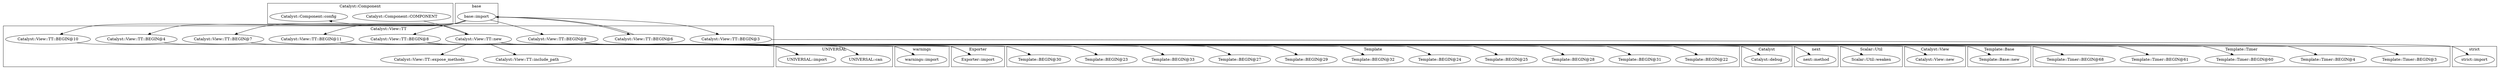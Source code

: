 digraph {
graph [overlap=false]
subgraph cluster_Catalyst {
	label="Catalyst";
	"Catalyst::debug";
}
subgraph cluster_Catalyst_Component {
	label="Catalyst::Component";
	"Catalyst::Component::COMPONENT";
	"Catalyst::Component::config";
}
subgraph cluster_next {
	label="next";
	"next::method";
}
subgraph cluster_Scalar_Util {
	label="Scalar::Util";
	"Scalar::Util::weaken";
}
subgraph cluster_UNIVERSAL {
	label="UNIVERSAL";
	"UNIVERSAL::import";
	"UNIVERSAL::can";
}
subgraph cluster_warnings {
	label="warnings";
	"warnings::import";
}
subgraph cluster_Catalyst_View_TT {
	label="Catalyst::View::TT";
	"Catalyst::View::TT::BEGIN@10";
	"Catalyst::View::TT::BEGIN@4";
	"Catalyst::View::TT::BEGIN@11";
	"Catalyst::View::TT::BEGIN@8";
	"Catalyst::View::TT::new";
	"Catalyst::View::TT::BEGIN@6";
	"Catalyst::View::TT::expose_methods";
	"Catalyst::View::TT::BEGIN@9";
	"Catalyst::View::TT::BEGIN@7";
	"Catalyst::View::TT::BEGIN@3";
	"Catalyst::View::TT::include_path";
}
subgraph cluster_base {
	label="base";
	"base::import";
}
subgraph cluster_Exporter {
	label="Exporter";
	"Exporter::import";
}
subgraph cluster_Catalyst_View {
	label="Catalyst::View";
	"Catalyst::View::new";
}
subgraph cluster_Template_Base {
	label="Template::Base";
	"Template::Base::new";
}
subgraph cluster_Template_Timer {
	label="Template::Timer";
	"Template::Timer::BEGIN@3";
	"Template::Timer::BEGIN@4";
	"Template::Timer::BEGIN@60";
	"Template::Timer::BEGIN@61";
	"Template::Timer::BEGIN@68";
}
subgraph cluster_strict {
	label="strict";
	"strict::import";
}
subgraph cluster_Template {
	label="Template";
	"Template::BEGIN@22";
	"Template::BEGIN@31";
	"Template::BEGIN@28";
	"Template::BEGIN@25";
	"Template::BEGIN@24";
	"Template::BEGIN@32";
	"Template::BEGIN@29";
	"Template::BEGIN@27";
	"Template::BEGIN@33";
	"Template::BEGIN@23";
	"Template::BEGIN@30";
}
"Catalyst::View::TT::BEGIN@8" -> "Template::BEGIN@27";
"Catalyst::View::TT::BEGIN@8" -> "Template::BEGIN@28";
"base::import" -> "Catalyst::View::TT::BEGIN@7";
"base::import" -> "Catalyst::View::TT::BEGIN@4";
"Catalyst::View::TT::BEGIN@8" -> "Template::BEGIN@33";
"Catalyst::View::TT::BEGIN@10" -> "UNIVERSAL::import";
"Catalyst::View::TT::BEGIN@9" -> "UNIVERSAL::import";
"Catalyst::View::TT::BEGIN@8" -> "UNIVERSAL::import";
"Catalyst::View::TT::new" -> "Catalyst::Component::config";
"Catalyst::View::TT::BEGIN@9" -> "Template::Timer::BEGIN@4";
"Catalyst::View::TT::new" -> "Catalyst::debug";
"base::import" -> "Catalyst::View::TT::BEGIN@10";
"Catalyst::View::TT::BEGIN@9" -> "Template::Timer::BEGIN@68";
"base::import" -> "Catalyst::View::TT::BEGIN@9";
"Catalyst::View::TT::BEGIN@8" -> "Template::BEGIN@30";
"Catalyst::View::TT::BEGIN@9" -> "Template::Timer::BEGIN@61";
"Catalyst::View::TT::BEGIN@8" -> "Template::BEGIN@24";
"Catalyst::View::TT::BEGIN@3" -> "strict::import";
"Catalyst::View::TT::BEGIN@8" -> "Template::BEGIN@32";
"Catalyst::View::TT::new" -> "Catalyst::View::TT::expose_methods";
"Catalyst::View::TT::new" -> "Catalyst::View::new";
"Catalyst::View::TT::BEGIN@7" -> "Exporter::import";
"Catalyst::View::TT::BEGIN@11" -> "Exporter::import";
"Catalyst::View::TT::BEGIN@9" -> "UNIVERSAL::can";
"base::import" -> "Catalyst::View::TT::BEGIN@8";
"Catalyst::View::TT::BEGIN@6" -> "base::import";
"Catalyst::View::TT::BEGIN@4" -> "warnings::import";
"Catalyst::View::TT::BEGIN@8" -> "Template::BEGIN@29";
"Catalyst::Component::COMPONENT" -> "Catalyst::View::TT::new";
"Catalyst::View::TT::new" -> "Template::Base::new";
"Catalyst::View::TT::BEGIN@8" -> "Template::BEGIN@22";
"Catalyst::View::TT::new" -> "Catalyst::View::TT::include_path";
"Catalyst::View::TT::new" -> "Scalar::Util::weaken";
"Catalyst::View::TT::BEGIN@9" -> "Template::Timer::BEGIN@3";
"Catalyst::View::TT::BEGIN@8" -> "Template::BEGIN@31";
"Catalyst::View::TT::BEGIN@8" -> "Template::BEGIN@25";
"Catalyst::View::TT::BEGIN@9" -> "Template::Timer::BEGIN@60";
"base::import" -> "Catalyst::View::TT::BEGIN@11";
"base::import" -> "Catalyst::View::TT::BEGIN@3";
"Catalyst::View::TT::BEGIN@8" -> "Template::BEGIN@23";
"base::import" -> "Catalyst::View::TT::BEGIN@6";
"Catalyst::View::TT::new" -> "next::method";
}
